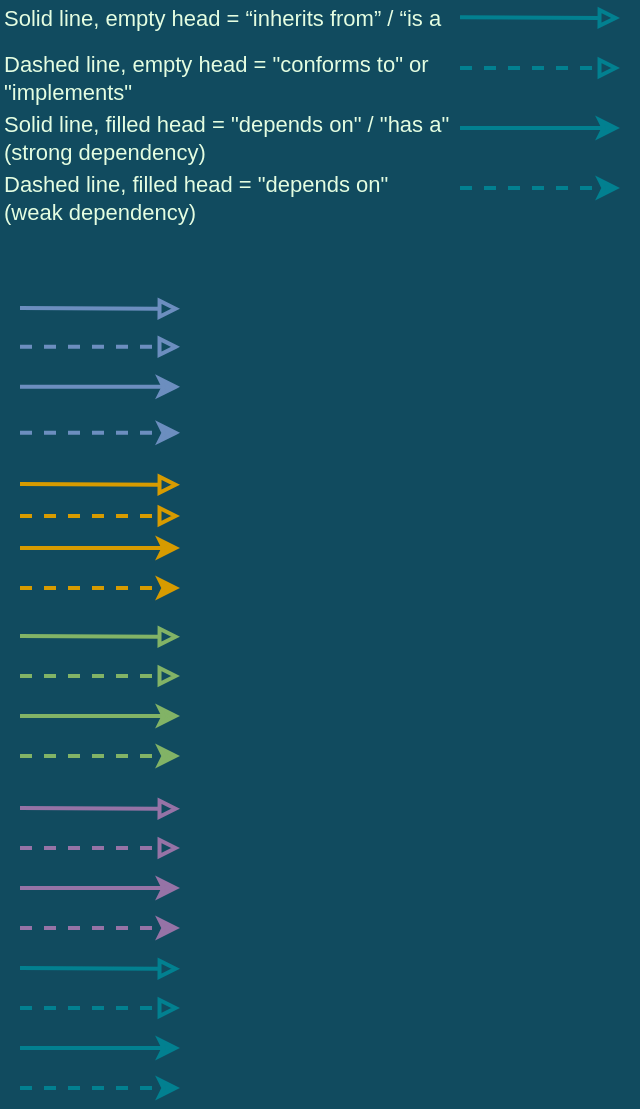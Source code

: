 <mxfile version="16.5.6" type="github">
  <diagram id="Zlu_7GGvvlXkuimszVTt" name="Page-1">
    <mxGraphModel dx="757" dy="523" grid="1" gridSize="10" guides="1" tooltips="1" connect="1" arrows="1" fold="1" page="1" pageScale="1" pageWidth="850" pageHeight="1100" background="#114B5F" math="0" shadow="0">
      <root>
        <mxCell id="0" />
        <mxCell id="1" parent="0" />
        <mxCell id="uz_XeKkpSPMbH1xFFVJE-5" value="&lt;font style=&quot;font-size: 11px;&quot;&gt;Solid line, empty head = “inherits from” / “is a&lt;/font&gt;" style="text;html=1;strokeColor=none;fillColor=none;align=left;verticalAlign=middle;whiteSpace=wrap;rounded=0;fontSize=11;fontColor=#E4FDE1;" parent="1" vertex="1">
          <mxGeometry x="40" y="40" width="230" height="10" as="geometry" />
        </mxCell>
        <mxCell id="uz_XeKkpSPMbH1xFFVJE-6" value="Dashed line, empty head = &quot;conforms to&quot; or &quot;implements&quot;" style="text;html=1;strokeColor=none;fillColor=none;align=left;verticalAlign=middle;whiteSpace=wrap;rounded=0;fontSize=11;fontColor=#E4FDE1;" parent="1" vertex="1">
          <mxGeometry x="40" y="70" width="240" height="10" as="geometry" />
        </mxCell>
        <mxCell id="uz_XeKkpSPMbH1xFFVJE-7" value="Solid line, filled head = &quot;depends on&quot; / &quot;has a&quot; (strong dependency)" style="text;html=1;strokeColor=none;fillColor=none;align=left;verticalAlign=middle;whiteSpace=wrap;rounded=0;fontSize=11;fontColor=#E4FDE1;" parent="1" vertex="1">
          <mxGeometry x="40" y="100" width="240" height="10" as="geometry" />
        </mxCell>
        <mxCell id="uz_XeKkpSPMbH1xFFVJE-8" value="Dashed line, filled head = &quot;depends on&quot; (weak dependency)" style="text;html=1;strokeColor=none;fillColor=none;align=left;verticalAlign=middle;whiteSpace=wrap;rounded=0;fontSize=11;fontColor=#E4FDE1;" parent="1" vertex="1">
          <mxGeometry x="40" y="130" width="220" height="10" as="geometry" />
        </mxCell>
        <mxCell id="uz_XeKkpSPMbH1xFFVJE-9" value="" style="endArrow=block;html=1;rounded=0;fillColor=#F45B69;strokeColor=#028090;endFill=0;fontSize=11;strokeWidth=2;labelBackgroundColor=#114B5F;fontColor=#E4FDE1;" parent="1" edge="1">
          <mxGeometry width="50" height="50" relative="1" as="geometry">
            <mxPoint x="270" y="44.58" as="sourcePoint" />
            <mxPoint x="350" y="45" as="targetPoint" />
          </mxGeometry>
        </mxCell>
        <mxCell id="uz_XeKkpSPMbH1xFFVJE-10" value="" style="endArrow=classic;html=1;rounded=0;fillColor=#F45B69;strokeColor=#028090;strokeWidth=2;labelBackgroundColor=#114B5F;fontColor=#E4FDE1;" parent="1" edge="1">
          <mxGeometry width="50" height="50" relative="1" as="geometry">
            <mxPoint x="270" y="100" as="sourcePoint" />
            <mxPoint x="350" y="100" as="targetPoint" />
          </mxGeometry>
        </mxCell>
        <mxCell id="uz_XeKkpSPMbH1xFFVJE-11" value="" style="endArrow=block;html=1;rounded=0;fillColor=#F45B69;strokeColor=#028090;endFill=0;dashed=1;strokeWidth=2;labelBackgroundColor=#114B5F;fontColor=#E4FDE1;" parent="1" edge="1">
          <mxGeometry width="50" height="50" relative="1" as="geometry">
            <mxPoint x="270" y="70" as="sourcePoint" />
            <mxPoint x="350" y="70" as="targetPoint" />
          </mxGeometry>
        </mxCell>
        <mxCell id="uz_XeKkpSPMbH1xFFVJE-12" value="" style="endArrow=classic;html=1;rounded=0;fillColor=#F45B69;strokeColor=#028090;dashed=1;strokeWidth=2;labelBackgroundColor=#114B5F;fontColor=#E4FDE1;" parent="1" edge="1">
          <mxGeometry width="50" height="50" relative="1" as="geometry">
            <mxPoint x="270" y="130" as="sourcePoint" />
            <mxPoint x="350" y="130" as="targetPoint" />
          </mxGeometry>
        </mxCell>
        <mxCell id="uz_XeKkpSPMbH1xFFVJE-17" value="" style="endArrow=block;html=1;rounded=0;fillColor=#dae8fc;strokeColor=#6c8ebf;endFill=0;fontSize=11;strokeWidth=2;labelBackgroundColor=#114B5F;fontColor=#E4FDE1;" parent="1" edge="1">
          <mxGeometry width="50" height="50" relative="1" as="geometry">
            <mxPoint x="50" y="190.0" as="sourcePoint" />
            <mxPoint x="130" y="190.42" as="targetPoint" />
          </mxGeometry>
        </mxCell>
        <mxCell id="uz_XeKkpSPMbH1xFFVJE-18" value="" style="endArrow=classic;html=1;rounded=0;fillColor=#dae8fc;strokeColor=#6c8ebf;strokeWidth=2;labelBackgroundColor=#114B5F;fontColor=#E4FDE1;" parent="1" edge="1">
          <mxGeometry width="50" height="50" relative="1" as="geometry">
            <mxPoint x="50" y="229.42" as="sourcePoint" />
            <mxPoint x="130" y="229.42" as="targetPoint" />
          </mxGeometry>
        </mxCell>
        <mxCell id="uz_XeKkpSPMbH1xFFVJE-19" value="" style="endArrow=block;html=1;rounded=0;fillColor=#dae8fc;strokeColor=#6c8ebf;endFill=0;dashed=1;strokeWidth=2;labelBackgroundColor=#114B5F;fontColor=#E4FDE1;" parent="1" edge="1">
          <mxGeometry width="50" height="50" relative="1" as="geometry">
            <mxPoint x="50" y="209.42" as="sourcePoint" />
            <mxPoint x="130" y="209.42" as="targetPoint" />
          </mxGeometry>
        </mxCell>
        <mxCell id="uz_XeKkpSPMbH1xFFVJE-20" value="" style="endArrow=classic;html=1;rounded=0;fillColor=#dae8fc;strokeColor=#6c8ebf;dashed=1;strokeWidth=2;labelBackgroundColor=#114B5F;fontColor=#E4FDE1;" parent="1" edge="1">
          <mxGeometry width="50" height="50" relative="1" as="geometry">
            <mxPoint x="50" y="252.42" as="sourcePoint" />
            <mxPoint x="130" y="252.42" as="targetPoint" />
          </mxGeometry>
        </mxCell>
        <mxCell id="uz_XeKkpSPMbH1xFFVJE-21" value="" style="endArrow=block;html=1;rounded=0;fillColor=#ffe6cc;strokeColor=#d79b00;endFill=0;fontSize=11;strokeWidth=2;labelBackgroundColor=#114B5F;fontColor=#E4FDE1;" parent="1" edge="1">
          <mxGeometry width="50" height="50" relative="1" as="geometry">
            <mxPoint x="50" y="278" as="sourcePoint" />
            <mxPoint x="130" y="278.42" as="targetPoint" />
          </mxGeometry>
        </mxCell>
        <mxCell id="uz_XeKkpSPMbH1xFFVJE-22" value="" style="endArrow=classic;html=1;rounded=0;fillColor=#ffe6cc;strokeColor=#d79b00;strokeWidth=2;labelBackgroundColor=#114B5F;fontColor=#E4FDE1;" parent="1" edge="1">
          <mxGeometry width="50" height="50" relative="1" as="geometry">
            <mxPoint x="50" y="310.0" as="sourcePoint" />
            <mxPoint x="130" y="310.0" as="targetPoint" />
          </mxGeometry>
        </mxCell>
        <mxCell id="uz_XeKkpSPMbH1xFFVJE-23" value="" style="endArrow=block;html=1;rounded=0;fillColor=#ffe6cc;strokeColor=#d79b00;endFill=0;dashed=1;strokeWidth=2;labelBackgroundColor=#114B5F;fontColor=#E4FDE1;" parent="1" edge="1">
          <mxGeometry width="50" height="50" relative="1" as="geometry">
            <mxPoint x="50" y="294.0" as="sourcePoint" />
            <mxPoint x="130" y="294.0" as="targetPoint" />
          </mxGeometry>
        </mxCell>
        <mxCell id="uz_XeKkpSPMbH1xFFVJE-24" value="" style="endArrow=classic;html=1;rounded=0;fillColor=#ffe6cc;strokeColor=#d79b00;dashed=1;strokeWidth=2;labelBackgroundColor=#114B5F;fontColor=#E4FDE1;" parent="1" edge="1">
          <mxGeometry width="50" height="50" relative="1" as="geometry">
            <mxPoint x="50" y="330.0" as="sourcePoint" />
            <mxPoint x="130" y="330.0" as="targetPoint" />
          </mxGeometry>
        </mxCell>
        <mxCell id="uz_XeKkpSPMbH1xFFVJE-25" value="" style="endArrow=block;html=1;rounded=0;fillColor=#d5e8d4;strokeColor=#82b366;endFill=0;fontSize=11;strokeWidth=2;labelBackgroundColor=#114B5F;fontColor=#E4FDE1;" parent="1" edge="1">
          <mxGeometry width="50" height="50" relative="1" as="geometry">
            <mxPoint x="50" y="354" as="sourcePoint" />
            <mxPoint x="130" y="354.42" as="targetPoint" />
          </mxGeometry>
        </mxCell>
        <mxCell id="uz_XeKkpSPMbH1xFFVJE-26" value="" style="endArrow=classic;html=1;rounded=0;fillColor=#d5e8d4;strokeColor=#82b366;strokeWidth=2;labelBackgroundColor=#114B5F;fontColor=#E4FDE1;" parent="1" edge="1">
          <mxGeometry width="50" height="50" relative="1" as="geometry">
            <mxPoint x="50" y="394.0" as="sourcePoint" />
            <mxPoint x="130" y="394.0" as="targetPoint" />
          </mxGeometry>
        </mxCell>
        <mxCell id="uz_XeKkpSPMbH1xFFVJE-27" value="" style="endArrow=block;html=1;rounded=0;fillColor=#d5e8d4;strokeColor=#82b366;endFill=0;dashed=1;strokeWidth=2;labelBackgroundColor=#114B5F;fontColor=#E4FDE1;" parent="1" edge="1">
          <mxGeometry width="50" height="50" relative="1" as="geometry">
            <mxPoint x="50" y="374.0" as="sourcePoint" />
            <mxPoint x="130" y="374.0" as="targetPoint" />
          </mxGeometry>
        </mxCell>
        <mxCell id="uz_XeKkpSPMbH1xFFVJE-28" value="" style="endArrow=classic;html=1;rounded=0;fillColor=#d5e8d4;strokeColor=#82b366;dashed=1;strokeWidth=2;labelBackgroundColor=#114B5F;fontColor=#E4FDE1;" parent="1" edge="1">
          <mxGeometry width="50" height="50" relative="1" as="geometry">
            <mxPoint x="50" y="414.0" as="sourcePoint" />
            <mxPoint x="130" y="414.0" as="targetPoint" />
          </mxGeometry>
        </mxCell>
        <mxCell id="uz_XeKkpSPMbH1xFFVJE-29" value="" style="endArrow=block;html=1;rounded=0;fillColor=#e1d5e7;strokeColor=#9673a6;endFill=0;fontSize=11;strokeWidth=2;labelBackgroundColor=#114B5F;fontColor=#E4FDE1;" parent="1" edge="1">
          <mxGeometry width="50" height="50" relative="1" as="geometry">
            <mxPoint x="50" y="440" as="sourcePoint" />
            <mxPoint x="130" y="440.42" as="targetPoint" />
          </mxGeometry>
        </mxCell>
        <mxCell id="uz_XeKkpSPMbH1xFFVJE-30" value="" style="endArrow=classic;html=1;rounded=0;fillColor=#e1d5e7;strokeColor=#9673a6;strokeWidth=2;labelBackgroundColor=#114B5F;fontColor=#E4FDE1;" parent="1" edge="1">
          <mxGeometry width="50" height="50" relative="1" as="geometry">
            <mxPoint x="50" y="480" as="sourcePoint" />
            <mxPoint x="130" y="480" as="targetPoint" />
          </mxGeometry>
        </mxCell>
        <mxCell id="uz_XeKkpSPMbH1xFFVJE-31" value="" style="endArrow=block;html=1;rounded=0;fillColor=#e1d5e7;strokeColor=#9673a6;endFill=0;dashed=1;strokeWidth=2;labelBackgroundColor=#114B5F;fontColor=#E4FDE1;" parent="1" edge="1">
          <mxGeometry width="50" height="50" relative="1" as="geometry">
            <mxPoint x="50" y="460" as="sourcePoint" />
            <mxPoint x="130" y="460" as="targetPoint" />
          </mxGeometry>
        </mxCell>
        <mxCell id="uz_XeKkpSPMbH1xFFVJE-32" value="" style="endArrow=classic;html=1;rounded=0;fillColor=#e1d5e7;strokeColor=#9673a6;dashed=1;strokeWidth=2;labelBackgroundColor=#114B5F;fontColor=#E4FDE1;" parent="1" edge="1">
          <mxGeometry width="50" height="50" relative="1" as="geometry">
            <mxPoint x="50" y="500" as="sourcePoint" />
            <mxPoint x="130" y="500" as="targetPoint" />
          </mxGeometry>
        </mxCell>
        <mxCell id="uz_XeKkpSPMbH1xFFVJE-33" value="" style="endArrow=block;html=1;rounded=0;fillColor=#F45B69;strokeColor=#028090;endFill=0;fontSize=11;strokeWidth=2;labelBackgroundColor=#114B5F;fontColor=#E4FDE1;" parent="1" edge="1">
          <mxGeometry width="50" height="50" relative="1" as="geometry">
            <mxPoint x="50" y="520" as="sourcePoint" />
            <mxPoint x="130" y="520.42" as="targetPoint" />
          </mxGeometry>
        </mxCell>
        <mxCell id="uz_XeKkpSPMbH1xFFVJE-34" value="" style="endArrow=classic;html=1;rounded=0;fillColor=#F45B69;strokeColor=#028090;strokeWidth=2;labelBackgroundColor=#114B5F;fontColor=#E4FDE1;" parent="1" edge="1">
          <mxGeometry width="50" height="50" relative="1" as="geometry">
            <mxPoint x="50" y="560" as="sourcePoint" />
            <mxPoint x="130" y="560" as="targetPoint" />
          </mxGeometry>
        </mxCell>
        <mxCell id="uz_XeKkpSPMbH1xFFVJE-35" value="" style="endArrow=block;html=1;rounded=0;fillColor=#F45B69;strokeColor=#028090;endFill=0;dashed=1;strokeWidth=2;labelBackgroundColor=#114B5F;fontColor=#E4FDE1;" parent="1" edge="1">
          <mxGeometry width="50" height="50" relative="1" as="geometry">
            <mxPoint x="50" y="540" as="sourcePoint" />
            <mxPoint x="130" y="540" as="targetPoint" />
          </mxGeometry>
        </mxCell>
        <mxCell id="uz_XeKkpSPMbH1xFFVJE-36" value="" style="endArrow=classic;html=1;rounded=0;fillColor=#F45B69;strokeColor=#028090;dashed=1;strokeWidth=2;labelBackgroundColor=#114B5F;fontColor=#E4FDE1;" parent="1" edge="1">
          <mxGeometry width="50" height="50" relative="1" as="geometry">
            <mxPoint x="50" y="580" as="sourcePoint" />
            <mxPoint x="130" y="580" as="targetPoint" />
          </mxGeometry>
        </mxCell>
      </root>
    </mxGraphModel>
  </diagram>
</mxfile>
